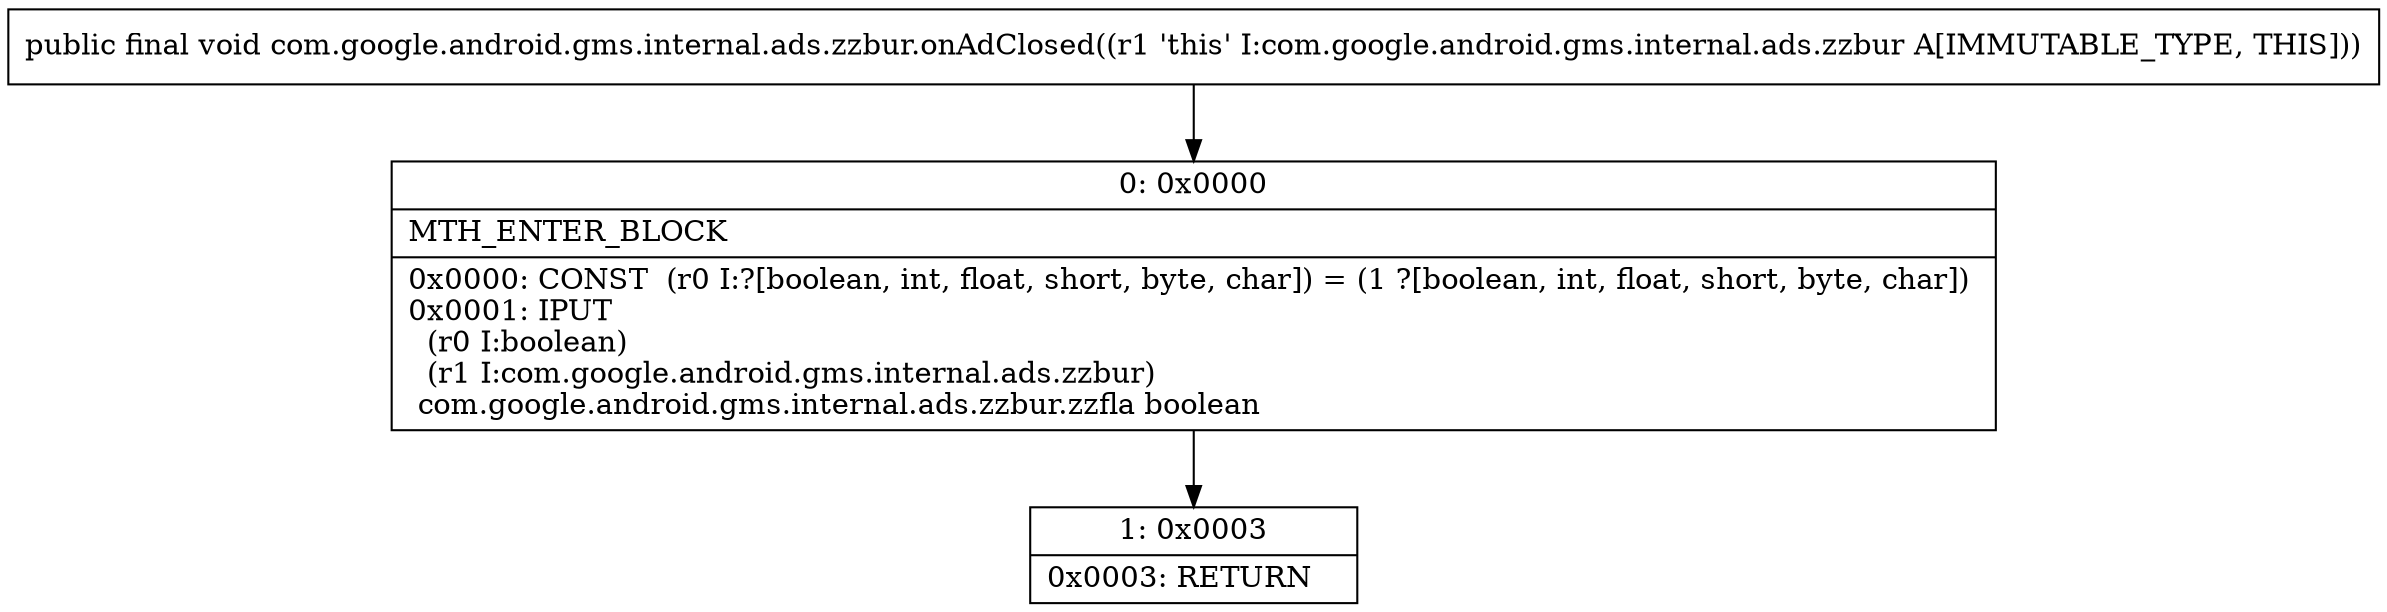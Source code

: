 digraph "CFG forcom.google.android.gms.internal.ads.zzbur.onAdClosed()V" {
Node_0 [shape=record,label="{0\:\ 0x0000|MTH_ENTER_BLOCK\l|0x0000: CONST  (r0 I:?[boolean, int, float, short, byte, char]) = (1 ?[boolean, int, float, short, byte, char]) \l0x0001: IPUT  \l  (r0 I:boolean)\l  (r1 I:com.google.android.gms.internal.ads.zzbur)\l com.google.android.gms.internal.ads.zzbur.zzfla boolean \l}"];
Node_1 [shape=record,label="{1\:\ 0x0003|0x0003: RETURN   \l}"];
MethodNode[shape=record,label="{public final void com.google.android.gms.internal.ads.zzbur.onAdClosed((r1 'this' I:com.google.android.gms.internal.ads.zzbur A[IMMUTABLE_TYPE, THIS])) }"];
MethodNode -> Node_0;
Node_0 -> Node_1;
}

